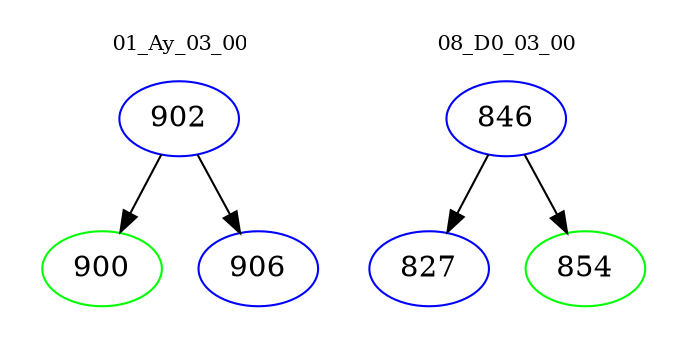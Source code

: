 digraph{
subgraph cluster_0 {
color = white
label = "01_Ay_03_00";
fontsize=10;
T0_902 [label="902", color="blue"]
T0_902 -> T0_900 [color="black"]
T0_900 [label="900", color="green"]
T0_902 -> T0_906 [color="black"]
T0_906 [label="906", color="blue"]
}
subgraph cluster_1 {
color = white
label = "08_D0_03_00";
fontsize=10;
T1_846 [label="846", color="blue"]
T1_846 -> T1_827 [color="black"]
T1_827 [label="827", color="blue"]
T1_846 -> T1_854 [color="black"]
T1_854 [label="854", color="green"]
}
}
